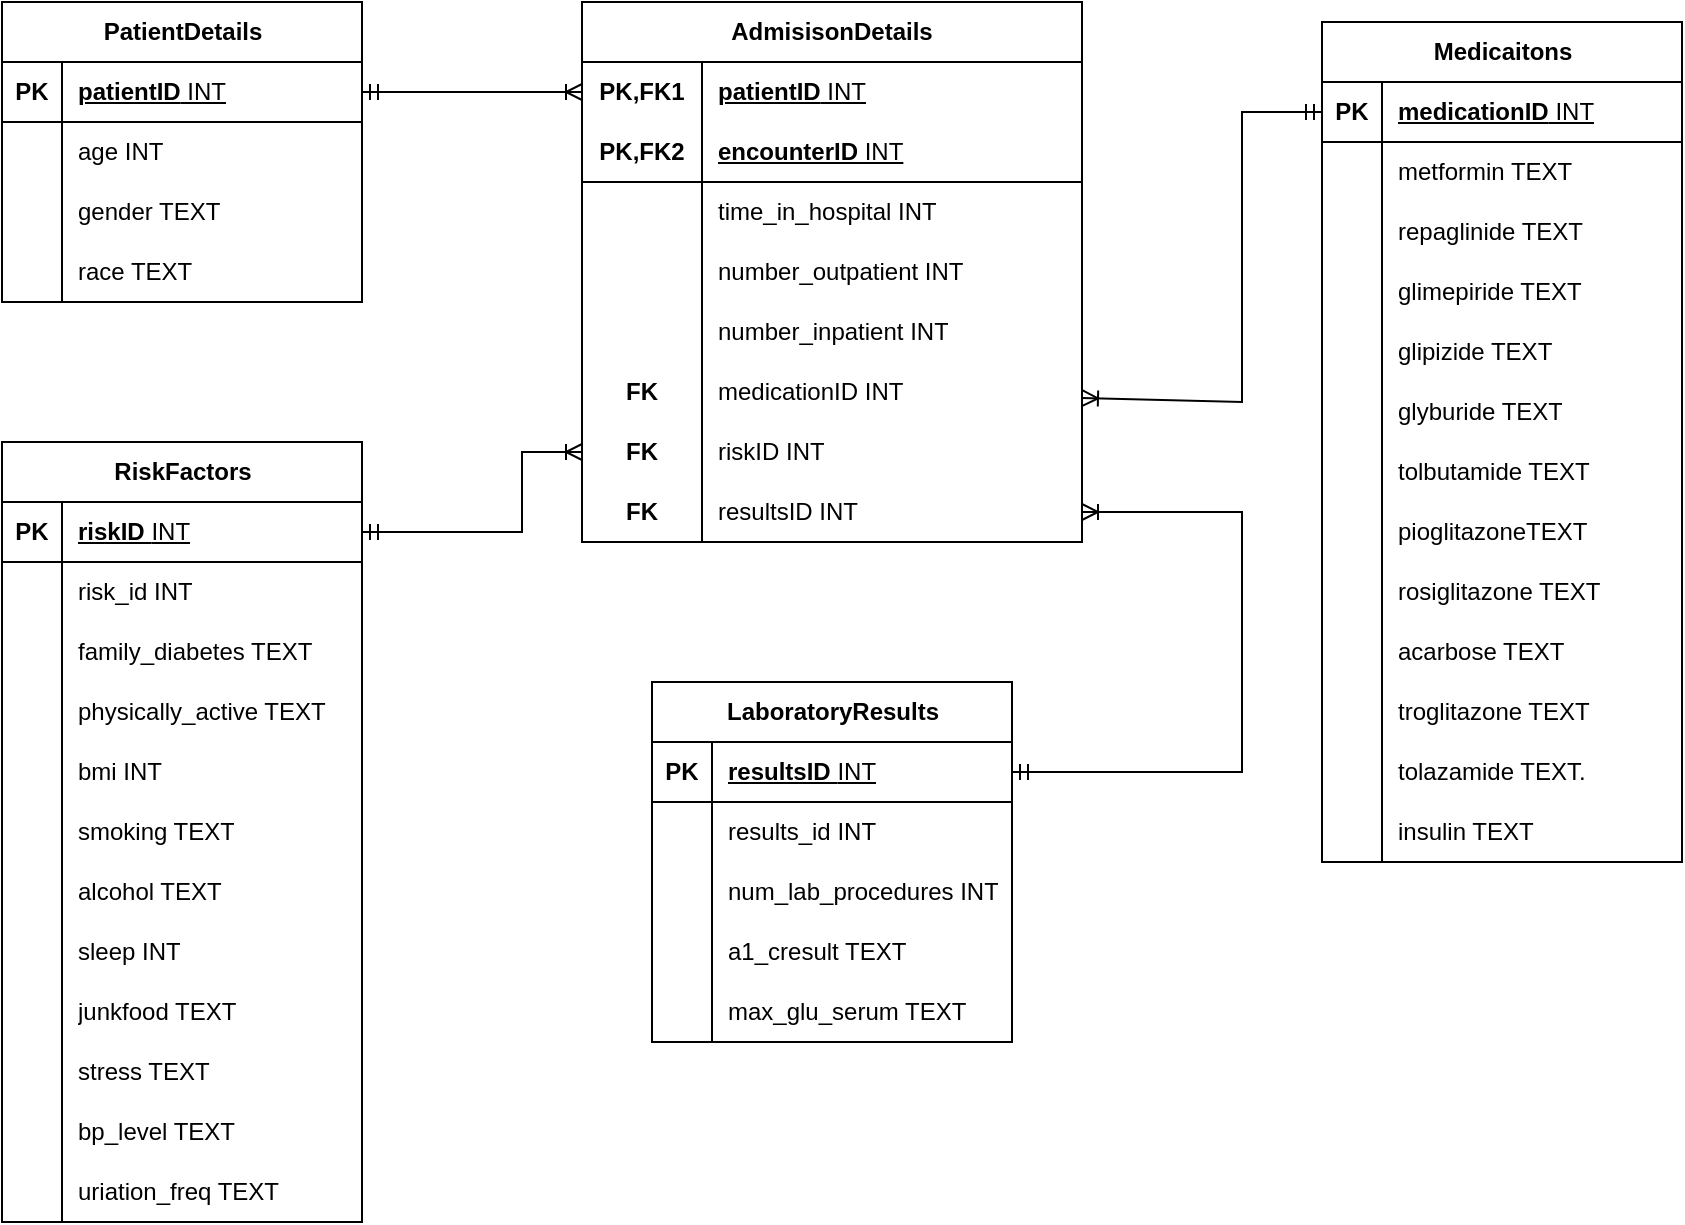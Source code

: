 <mxfile version="21.1.2" type="device">
  <diagram name="Page-0" id="Page-0">
    <mxGraphModel dx="984" dy="718" grid="1" gridSize="10" guides="1" tooltips="1" connect="1" arrows="1" fold="1" page="1" pageScale="1" pageWidth="1654" pageHeight="2336" math="0" shadow="0">
      <root>
        <mxCell id="0" />
        <mxCell id="1" parent="0" />
        <mxCell id="C_fZD9m8-AVh3nYiF5AD-80" value="" style="fontSize=12;html=1;endArrow=ERoneToMany;startArrow=ERmandOne;rounded=0;exitX=1;exitY=0.5;exitDx=0;exitDy=0;entryX=0;entryY=0.5;entryDx=0;entryDy=0;" parent="1" source="vVzaY7nnifuC2MUBXOiY-6" target="vVzaY7nnifuC2MUBXOiY-35" edge="1">
          <mxGeometry width="100" height="100" relative="1" as="geometry">
            <mxPoint x="200" y="195" as="sourcePoint" />
            <mxPoint x="280" y="85" as="targetPoint" />
          </mxGeometry>
        </mxCell>
        <mxCell id="vVzaY7nnifuC2MUBXOiY-2" value="" style="fontSize=12;html=1;endArrow=ERoneToMany;startArrow=ERmandOne;rounded=0;exitX=0;exitY=0.5;exitDx=0;exitDy=0;" edge="1" parent="1" source="vVzaY7nnifuC2MUBXOiY-73" target="vVzaY7nnifuC2MUBXOiY-53">
          <mxGeometry width="100" height="100" relative="1" as="geometry">
            <mxPoint x="690" y="85" as="sourcePoint" />
            <mxPoint x="670" y="235" as="targetPoint" />
            <Array as="points">
              <mxPoint x="640" y="95" />
              <mxPoint x="640" y="240" />
            </Array>
          </mxGeometry>
        </mxCell>
        <mxCell id="vVzaY7nnifuC2MUBXOiY-3" value="" style="fontSize=12;html=1;endArrow=ERoneToMany;startArrow=ERmandOne;rounded=0;exitX=1;exitY=0.5;exitDx=0;exitDy=0;entryX=0;entryY=0.5;entryDx=0;entryDy=0;" edge="1" parent="1" source="vVzaY7nnifuC2MUBXOiY-115" target="vVzaY7nnifuC2MUBXOiY-50">
          <mxGeometry width="100" height="100" relative="1" as="geometry">
            <mxPoint x="250" y="315" as="sourcePoint" />
            <mxPoint x="280" y="265" as="targetPoint" />
            <Array as="points">
              <mxPoint x="280" y="305" />
              <mxPoint x="280" y="265" />
            </Array>
          </mxGeometry>
        </mxCell>
        <mxCell id="vVzaY7nnifuC2MUBXOiY-4" value="" style="fontSize=12;html=1;endArrow=ERoneToMany;startArrow=ERmandOne;rounded=0;exitX=1;exitY=0.5;exitDx=0;exitDy=0;entryX=1;entryY=0.5;entryDx=0;entryDy=0;" edge="1" parent="1" source="vVzaY7nnifuC2MUBXOiY-152" target="vVzaY7nnifuC2MUBXOiY-47">
          <mxGeometry width="100" height="100" relative="1" as="geometry">
            <mxPoint x="555" y="445" as="sourcePoint" />
            <mxPoint x="670" y="295" as="targetPoint" />
            <Array as="points">
              <mxPoint x="640" y="425" />
              <mxPoint x="640" y="295" />
            </Array>
          </mxGeometry>
        </mxCell>
        <mxCell id="vVzaY7nnifuC2MUBXOiY-5" value="PatientDetails" style="shape=table;startSize=30;container=1;collapsible=1;childLayout=tableLayout;fixedRows=1;rowLines=0;fontStyle=1;align=center;resizeLast=1;html=1;" vertex="1" parent="1">
          <mxGeometry x="20" y="40" width="180" height="150" as="geometry" />
        </mxCell>
        <mxCell id="vVzaY7nnifuC2MUBXOiY-6" value="" style="shape=tableRow;horizontal=0;startSize=0;swimlaneHead=0;swimlaneBody=0;fillColor=none;collapsible=0;dropTarget=0;points=[[0,0.5],[1,0.5]];portConstraint=eastwest;top=0;left=0;right=0;bottom=1;" vertex="1" parent="vVzaY7nnifuC2MUBXOiY-5">
          <mxGeometry y="30" width="180" height="30" as="geometry" />
        </mxCell>
        <mxCell id="vVzaY7nnifuC2MUBXOiY-7" value="PK" style="shape=partialRectangle;connectable=0;fillColor=none;top=0;left=0;bottom=0;right=0;fontStyle=1;overflow=hidden;whiteSpace=wrap;html=1;" vertex="1" parent="vVzaY7nnifuC2MUBXOiY-6">
          <mxGeometry width="30" height="30" as="geometry">
            <mxRectangle width="30" height="30" as="alternateBounds" />
          </mxGeometry>
        </mxCell>
        <mxCell id="vVzaY7nnifuC2MUBXOiY-8" value="patientID&lt;span style=&quot;font-weight: normal;&quot;&gt; INT&lt;/span&gt;" style="shape=partialRectangle;connectable=0;fillColor=none;top=0;left=0;bottom=0;right=0;align=left;spacingLeft=6;fontStyle=5;overflow=hidden;whiteSpace=wrap;html=1;" vertex="1" parent="vVzaY7nnifuC2MUBXOiY-6">
          <mxGeometry x="30" width="150" height="30" as="geometry">
            <mxRectangle width="150" height="30" as="alternateBounds" />
          </mxGeometry>
        </mxCell>
        <mxCell id="vVzaY7nnifuC2MUBXOiY-9" value="" style="shape=tableRow;horizontal=0;startSize=0;swimlaneHead=0;swimlaneBody=0;fillColor=none;collapsible=0;dropTarget=0;points=[[0,0.5],[1,0.5]];portConstraint=eastwest;top=0;left=0;right=0;bottom=0;" vertex="1" parent="vVzaY7nnifuC2MUBXOiY-5">
          <mxGeometry y="60" width="180" height="30" as="geometry" />
        </mxCell>
        <mxCell id="vVzaY7nnifuC2MUBXOiY-10" value="" style="shape=partialRectangle;connectable=0;fillColor=none;top=0;left=0;bottom=0;right=0;editable=1;overflow=hidden;whiteSpace=wrap;html=1;" vertex="1" parent="vVzaY7nnifuC2MUBXOiY-9">
          <mxGeometry width="30" height="30" as="geometry">
            <mxRectangle width="30" height="30" as="alternateBounds" />
          </mxGeometry>
        </mxCell>
        <mxCell id="vVzaY7nnifuC2MUBXOiY-11" value="age INT" style="shape=partialRectangle;connectable=0;fillColor=none;top=0;left=0;bottom=0;right=0;align=left;spacingLeft=6;overflow=hidden;whiteSpace=wrap;html=1;" vertex="1" parent="vVzaY7nnifuC2MUBXOiY-9">
          <mxGeometry x="30" width="150" height="30" as="geometry">
            <mxRectangle width="150" height="30" as="alternateBounds" />
          </mxGeometry>
        </mxCell>
        <mxCell id="vVzaY7nnifuC2MUBXOiY-12" value="" style="shape=tableRow;horizontal=0;startSize=0;swimlaneHead=0;swimlaneBody=0;fillColor=none;collapsible=0;dropTarget=0;points=[[0,0.5],[1,0.5]];portConstraint=eastwest;top=0;left=0;right=0;bottom=0;" vertex="1" parent="vVzaY7nnifuC2MUBXOiY-5">
          <mxGeometry y="90" width="180" height="30" as="geometry" />
        </mxCell>
        <mxCell id="vVzaY7nnifuC2MUBXOiY-13" value="" style="shape=partialRectangle;connectable=0;fillColor=none;top=0;left=0;bottom=0;right=0;editable=1;overflow=hidden;whiteSpace=wrap;html=1;" vertex="1" parent="vVzaY7nnifuC2MUBXOiY-12">
          <mxGeometry width="30" height="30" as="geometry">
            <mxRectangle width="30" height="30" as="alternateBounds" />
          </mxGeometry>
        </mxCell>
        <mxCell id="vVzaY7nnifuC2MUBXOiY-14" value="gender TEXT" style="shape=partialRectangle;connectable=0;fillColor=none;top=0;left=0;bottom=0;right=0;align=left;spacingLeft=6;overflow=hidden;whiteSpace=wrap;html=1;" vertex="1" parent="vVzaY7nnifuC2MUBXOiY-12">
          <mxGeometry x="30" width="150" height="30" as="geometry">
            <mxRectangle width="150" height="30" as="alternateBounds" />
          </mxGeometry>
        </mxCell>
        <mxCell id="vVzaY7nnifuC2MUBXOiY-15" value="" style="shape=tableRow;horizontal=0;startSize=0;swimlaneHead=0;swimlaneBody=0;fillColor=none;collapsible=0;dropTarget=0;points=[[0,0.5],[1,0.5]];portConstraint=eastwest;top=0;left=0;right=0;bottom=0;" vertex="1" parent="vVzaY7nnifuC2MUBXOiY-5">
          <mxGeometry y="120" width="180" height="30" as="geometry" />
        </mxCell>
        <mxCell id="vVzaY7nnifuC2MUBXOiY-16" value="" style="shape=partialRectangle;connectable=0;fillColor=none;top=0;left=0;bottom=0;right=0;editable=1;overflow=hidden;whiteSpace=wrap;html=1;" vertex="1" parent="vVzaY7nnifuC2MUBXOiY-15">
          <mxGeometry width="30" height="30" as="geometry">
            <mxRectangle width="30" height="30" as="alternateBounds" />
          </mxGeometry>
        </mxCell>
        <mxCell id="vVzaY7nnifuC2MUBXOiY-17" value="race TEXT" style="shape=partialRectangle;connectable=0;fillColor=none;top=0;left=0;bottom=0;right=0;align=left;spacingLeft=6;overflow=hidden;whiteSpace=wrap;html=1;" vertex="1" parent="vVzaY7nnifuC2MUBXOiY-15">
          <mxGeometry x="30" width="150" height="30" as="geometry">
            <mxRectangle width="150" height="30" as="alternateBounds" />
          </mxGeometry>
        </mxCell>
        <mxCell id="vVzaY7nnifuC2MUBXOiY-34" value="AdmisisonDetails" style="shape=table;startSize=30;container=1;collapsible=1;childLayout=tableLayout;fixedRows=1;rowLines=0;fontStyle=1;align=center;resizeLast=1;html=1;whiteSpace=wrap;" vertex="1" parent="1">
          <mxGeometry x="310" y="40" width="250" height="270" as="geometry" />
        </mxCell>
        <mxCell id="vVzaY7nnifuC2MUBXOiY-35" value="" style="shape=tableRow;horizontal=0;startSize=0;swimlaneHead=0;swimlaneBody=0;fillColor=none;collapsible=0;dropTarget=0;points=[[0,0.5],[1,0.5]];portConstraint=eastwest;top=0;left=0;right=0;bottom=0;html=1;" vertex="1" parent="vVzaY7nnifuC2MUBXOiY-34">
          <mxGeometry y="30" width="250" height="30" as="geometry" />
        </mxCell>
        <mxCell id="vVzaY7nnifuC2MUBXOiY-36" value="PK,FK1" style="shape=partialRectangle;connectable=0;fillColor=none;top=0;left=0;bottom=0;right=0;fontStyle=1;overflow=hidden;html=1;whiteSpace=wrap;" vertex="1" parent="vVzaY7nnifuC2MUBXOiY-35">
          <mxGeometry width="60" height="30" as="geometry">
            <mxRectangle width="60" height="30" as="alternateBounds" />
          </mxGeometry>
        </mxCell>
        <mxCell id="vVzaY7nnifuC2MUBXOiY-37" value="patientID&lt;span style=&quot;font-weight: 400;&quot;&gt;&amp;nbsp;INT&lt;/span&gt;" style="shape=partialRectangle;connectable=0;fillColor=none;top=0;left=0;bottom=0;right=0;align=left;spacingLeft=6;fontStyle=5;overflow=hidden;html=1;whiteSpace=wrap;" vertex="1" parent="vVzaY7nnifuC2MUBXOiY-35">
          <mxGeometry x="60" width="190" height="30" as="geometry">
            <mxRectangle width="190" height="30" as="alternateBounds" />
          </mxGeometry>
        </mxCell>
        <mxCell id="vVzaY7nnifuC2MUBXOiY-38" value="" style="shape=tableRow;horizontal=0;startSize=0;swimlaneHead=0;swimlaneBody=0;fillColor=none;collapsible=0;dropTarget=0;points=[[0,0.5],[1,0.5]];portConstraint=eastwest;top=0;left=0;right=0;bottom=1;html=1;" vertex="1" parent="vVzaY7nnifuC2MUBXOiY-34">
          <mxGeometry y="60" width="250" height="30" as="geometry" />
        </mxCell>
        <mxCell id="vVzaY7nnifuC2MUBXOiY-39" value="PK,FK2" style="shape=partialRectangle;connectable=0;fillColor=none;top=0;left=0;bottom=0;right=0;fontStyle=1;overflow=hidden;html=1;whiteSpace=wrap;" vertex="1" parent="vVzaY7nnifuC2MUBXOiY-38">
          <mxGeometry width="60" height="30" as="geometry">
            <mxRectangle width="60" height="30" as="alternateBounds" />
          </mxGeometry>
        </mxCell>
        <mxCell id="vVzaY7nnifuC2MUBXOiY-40" value="encounterID&lt;span style=&quot;font-weight: normal;&quot;&gt; INT&lt;/span&gt;" style="shape=partialRectangle;connectable=0;fillColor=none;top=0;left=0;bottom=0;right=0;align=left;spacingLeft=6;fontStyle=5;overflow=hidden;html=1;whiteSpace=wrap;" vertex="1" parent="vVzaY7nnifuC2MUBXOiY-38">
          <mxGeometry x="60" width="190" height="30" as="geometry">
            <mxRectangle width="190" height="30" as="alternateBounds" />
          </mxGeometry>
        </mxCell>
        <mxCell id="vVzaY7nnifuC2MUBXOiY-41" value="" style="shape=tableRow;horizontal=0;startSize=0;swimlaneHead=0;swimlaneBody=0;fillColor=none;collapsible=0;dropTarget=0;points=[[0,0.5],[1,0.5]];portConstraint=eastwest;top=0;left=0;right=0;bottom=0;html=1;" vertex="1" parent="vVzaY7nnifuC2MUBXOiY-34">
          <mxGeometry y="90" width="250" height="30" as="geometry" />
        </mxCell>
        <mxCell id="vVzaY7nnifuC2MUBXOiY-42" value="" style="shape=partialRectangle;connectable=0;fillColor=none;top=0;left=0;bottom=0;right=0;editable=1;overflow=hidden;html=1;whiteSpace=wrap;" vertex="1" parent="vVzaY7nnifuC2MUBXOiY-41">
          <mxGeometry width="60" height="30" as="geometry">
            <mxRectangle width="60" height="30" as="alternateBounds" />
          </mxGeometry>
        </mxCell>
        <mxCell id="vVzaY7nnifuC2MUBXOiY-43" value="time_in_hospital INT" style="shape=partialRectangle;connectable=0;fillColor=none;top=0;left=0;bottom=0;right=0;align=left;spacingLeft=6;overflow=hidden;html=1;whiteSpace=wrap;" vertex="1" parent="vVzaY7nnifuC2MUBXOiY-41">
          <mxGeometry x="60" width="190" height="30" as="geometry">
            <mxRectangle width="190" height="30" as="alternateBounds" />
          </mxGeometry>
        </mxCell>
        <mxCell id="vVzaY7nnifuC2MUBXOiY-44" value="" style="shape=tableRow;horizontal=0;startSize=0;swimlaneHead=0;swimlaneBody=0;fillColor=none;collapsible=0;dropTarget=0;points=[[0,0.5],[1,0.5]];portConstraint=eastwest;top=0;left=0;right=0;bottom=0;html=1;" vertex="1" parent="vVzaY7nnifuC2MUBXOiY-34">
          <mxGeometry y="120" width="250" height="30" as="geometry" />
        </mxCell>
        <mxCell id="vVzaY7nnifuC2MUBXOiY-45" value="" style="shape=partialRectangle;connectable=0;fillColor=none;top=0;left=0;bottom=0;right=0;editable=1;overflow=hidden;html=1;whiteSpace=wrap;" vertex="1" parent="vVzaY7nnifuC2MUBXOiY-44">
          <mxGeometry width="60" height="30" as="geometry">
            <mxRectangle width="60" height="30" as="alternateBounds" />
          </mxGeometry>
        </mxCell>
        <mxCell id="vVzaY7nnifuC2MUBXOiY-46" value="number_outpatient INT" style="shape=partialRectangle;connectable=0;fillColor=none;top=0;left=0;bottom=0;right=0;align=left;spacingLeft=6;overflow=hidden;html=1;whiteSpace=wrap;" vertex="1" parent="vVzaY7nnifuC2MUBXOiY-44">
          <mxGeometry x="60" width="190" height="30" as="geometry">
            <mxRectangle width="190" height="30" as="alternateBounds" />
          </mxGeometry>
        </mxCell>
        <mxCell id="vVzaY7nnifuC2MUBXOiY-56" style="shape=tableRow;horizontal=0;startSize=0;swimlaneHead=0;swimlaneBody=0;fillColor=none;collapsible=0;dropTarget=0;points=[[0,0.5],[1,0.5]];portConstraint=eastwest;top=0;left=0;right=0;bottom=0;html=1;" vertex="1" parent="vVzaY7nnifuC2MUBXOiY-34">
          <mxGeometry y="150" width="250" height="30" as="geometry" />
        </mxCell>
        <mxCell id="vVzaY7nnifuC2MUBXOiY-57" style="shape=partialRectangle;connectable=0;fillColor=none;top=0;left=0;bottom=0;right=0;editable=1;overflow=hidden;html=1;whiteSpace=wrap;" vertex="1" parent="vVzaY7nnifuC2MUBXOiY-56">
          <mxGeometry width="60" height="30" as="geometry">
            <mxRectangle width="60" height="30" as="alternateBounds" />
          </mxGeometry>
        </mxCell>
        <mxCell id="vVzaY7nnifuC2MUBXOiY-58" value="number_inpatient INT" style="shape=partialRectangle;connectable=0;fillColor=none;top=0;left=0;bottom=0;right=0;align=left;spacingLeft=6;overflow=hidden;html=1;whiteSpace=wrap;" vertex="1" parent="vVzaY7nnifuC2MUBXOiY-56">
          <mxGeometry x="60" width="190" height="30" as="geometry">
            <mxRectangle width="190" height="30" as="alternateBounds" />
          </mxGeometry>
        </mxCell>
        <mxCell id="vVzaY7nnifuC2MUBXOiY-53" style="shape=tableRow;horizontal=0;startSize=0;swimlaneHead=0;swimlaneBody=0;fillColor=none;collapsible=0;dropTarget=0;points=[[0,0.5],[1,0.5]];portConstraint=eastwest;top=0;left=0;right=0;bottom=0;html=1;" vertex="1" parent="vVzaY7nnifuC2MUBXOiY-34">
          <mxGeometry y="180" width="250" height="30" as="geometry" />
        </mxCell>
        <mxCell id="vVzaY7nnifuC2MUBXOiY-54" value="&lt;b&gt;FK&lt;/b&gt;" style="shape=partialRectangle;connectable=0;fillColor=none;top=0;left=0;bottom=0;right=0;editable=1;overflow=hidden;html=1;whiteSpace=wrap;" vertex="1" parent="vVzaY7nnifuC2MUBXOiY-53">
          <mxGeometry width="60" height="30" as="geometry">
            <mxRectangle width="60" height="30" as="alternateBounds" />
          </mxGeometry>
        </mxCell>
        <mxCell id="vVzaY7nnifuC2MUBXOiY-55" value="medicationID INT" style="shape=partialRectangle;connectable=0;fillColor=none;top=0;left=0;bottom=0;right=0;align=left;spacingLeft=6;overflow=hidden;html=1;whiteSpace=wrap;" vertex="1" parent="vVzaY7nnifuC2MUBXOiY-53">
          <mxGeometry x="60" width="190" height="30" as="geometry">
            <mxRectangle width="190" height="30" as="alternateBounds" />
          </mxGeometry>
        </mxCell>
        <mxCell id="vVzaY7nnifuC2MUBXOiY-50" style="shape=tableRow;horizontal=0;startSize=0;swimlaneHead=0;swimlaneBody=0;fillColor=none;collapsible=0;dropTarget=0;points=[[0,0.5],[1,0.5]];portConstraint=eastwest;top=0;left=0;right=0;bottom=0;html=1;" vertex="1" parent="vVzaY7nnifuC2MUBXOiY-34">
          <mxGeometry y="210" width="250" height="30" as="geometry" />
        </mxCell>
        <mxCell id="vVzaY7nnifuC2MUBXOiY-51" value="&lt;b&gt;FK&lt;/b&gt;" style="shape=partialRectangle;connectable=0;fillColor=none;top=0;left=0;bottom=0;right=0;editable=1;overflow=hidden;html=1;whiteSpace=wrap;" vertex="1" parent="vVzaY7nnifuC2MUBXOiY-50">
          <mxGeometry width="60" height="30" as="geometry">
            <mxRectangle width="60" height="30" as="alternateBounds" />
          </mxGeometry>
        </mxCell>
        <mxCell id="vVzaY7nnifuC2MUBXOiY-52" value="riskID INT" style="shape=partialRectangle;connectable=0;fillColor=none;top=0;left=0;bottom=0;right=0;align=left;spacingLeft=6;overflow=hidden;html=1;whiteSpace=wrap;" vertex="1" parent="vVzaY7nnifuC2MUBXOiY-50">
          <mxGeometry x="60" width="190" height="30" as="geometry">
            <mxRectangle width="190" height="30" as="alternateBounds" />
          </mxGeometry>
        </mxCell>
        <mxCell id="vVzaY7nnifuC2MUBXOiY-47" style="shape=tableRow;horizontal=0;startSize=0;swimlaneHead=0;swimlaneBody=0;fillColor=none;collapsible=0;dropTarget=0;points=[[0,0.5],[1,0.5]];portConstraint=eastwest;top=0;left=0;right=0;bottom=0;html=1;" vertex="1" parent="vVzaY7nnifuC2MUBXOiY-34">
          <mxGeometry y="240" width="250" height="30" as="geometry" />
        </mxCell>
        <mxCell id="vVzaY7nnifuC2MUBXOiY-48" value="&lt;b&gt;FK&lt;/b&gt;" style="shape=partialRectangle;connectable=0;fillColor=none;top=0;left=0;bottom=0;right=0;editable=1;overflow=hidden;html=1;whiteSpace=wrap;" vertex="1" parent="vVzaY7nnifuC2MUBXOiY-47">
          <mxGeometry width="60" height="30" as="geometry">
            <mxRectangle width="60" height="30" as="alternateBounds" />
          </mxGeometry>
        </mxCell>
        <mxCell id="vVzaY7nnifuC2MUBXOiY-49" value="resultsID INT" style="shape=partialRectangle;connectable=0;fillColor=none;top=0;left=0;bottom=0;right=0;align=left;spacingLeft=6;overflow=hidden;html=1;whiteSpace=wrap;" vertex="1" parent="vVzaY7nnifuC2MUBXOiY-47">
          <mxGeometry x="60" width="190" height="30" as="geometry">
            <mxRectangle width="190" height="30" as="alternateBounds" />
          </mxGeometry>
        </mxCell>
        <mxCell id="vVzaY7nnifuC2MUBXOiY-72" value="Medicaitons" style="shape=table;startSize=30;container=1;collapsible=1;childLayout=tableLayout;fixedRows=1;rowLines=0;fontStyle=1;align=center;resizeLast=1;html=1;" vertex="1" parent="1">
          <mxGeometry x="680" y="50" width="180" height="420" as="geometry" />
        </mxCell>
        <mxCell id="vVzaY7nnifuC2MUBXOiY-73" value="" style="shape=tableRow;horizontal=0;startSize=0;swimlaneHead=0;swimlaneBody=0;fillColor=none;collapsible=0;dropTarget=0;points=[[0,0.5],[1,0.5]];portConstraint=eastwest;top=0;left=0;right=0;bottom=1;" vertex="1" parent="vVzaY7nnifuC2MUBXOiY-72">
          <mxGeometry y="30" width="180" height="30" as="geometry" />
        </mxCell>
        <mxCell id="vVzaY7nnifuC2MUBXOiY-74" value="PK" style="shape=partialRectangle;connectable=0;fillColor=none;top=0;left=0;bottom=0;right=0;fontStyle=1;overflow=hidden;whiteSpace=wrap;html=1;" vertex="1" parent="vVzaY7nnifuC2MUBXOiY-73">
          <mxGeometry width="30" height="30" as="geometry">
            <mxRectangle width="30" height="30" as="alternateBounds" />
          </mxGeometry>
        </mxCell>
        <mxCell id="vVzaY7nnifuC2MUBXOiY-75" value="medicationID&lt;span style=&quot;font-weight: normal;&quot;&gt; INT&lt;/span&gt;" style="shape=partialRectangle;connectable=0;fillColor=none;top=0;left=0;bottom=0;right=0;align=left;spacingLeft=6;fontStyle=5;overflow=hidden;whiteSpace=wrap;html=1;" vertex="1" parent="vVzaY7nnifuC2MUBXOiY-73">
          <mxGeometry x="30" width="150" height="30" as="geometry">
            <mxRectangle width="150" height="30" as="alternateBounds" />
          </mxGeometry>
        </mxCell>
        <mxCell id="vVzaY7nnifuC2MUBXOiY-76" value="" style="shape=tableRow;horizontal=0;startSize=0;swimlaneHead=0;swimlaneBody=0;fillColor=none;collapsible=0;dropTarget=0;points=[[0,0.5],[1,0.5]];portConstraint=eastwest;top=0;left=0;right=0;bottom=0;" vertex="1" parent="vVzaY7nnifuC2MUBXOiY-72">
          <mxGeometry y="60" width="180" height="30" as="geometry" />
        </mxCell>
        <mxCell id="vVzaY7nnifuC2MUBXOiY-77" value="" style="shape=partialRectangle;connectable=0;fillColor=none;top=0;left=0;bottom=0;right=0;editable=1;overflow=hidden;whiteSpace=wrap;html=1;" vertex="1" parent="vVzaY7nnifuC2MUBXOiY-76">
          <mxGeometry width="30" height="30" as="geometry">
            <mxRectangle width="30" height="30" as="alternateBounds" />
          </mxGeometry>
        </mxCell>
        <mxCell id="vVzaY7nnifuC2MUBXOiY-78" value="metformin TEXT" style="shape=partialRectangle;connectable=0;fillColor=none;top=0;left=0;bottom=0;right=0;align=left;spacingLeft=6;overflow=hidden;whiteSpace=wrap;html=1;" vertex="1" parent="vVzaY7nnifuC2MUBXOiY-76">
          <mxGeometry x="30" width="150" height="30" as="geometry">
            <mxRectangle width="150" height="30" as="alternateBounds" />
          </mxGeometry>
        </mxCell>
        <mxCell id="vVzaY7nnifuC2MUBXOiY-79" value="" style="shape=tableRow;horizontal=0;startSize=0;swimlaneHead=0;swimlaneBody=0;fillColor=none;collapsible=0;dropTarget=0;points=[[0,0.5],[1,0.5]];portConstraint=eastwest;top=0;left=0;right=0;bottom=0;" vertex="1" parent="vVzaY7nnifuC2MUBXOiY-72">
          <mxGeometry y="90" width="180" height="30" as="geometry" />
        </mxCell>
        <mxCell id="vVzaY7nnifuC2MUBXOiY-80" value="" style="shape=partialRectangle;connectable=0;fillColor=none;top=0;left=0;bottom=0;right=0;editable=1;overflow=hidden;whiteSpace=wrap;html=1;" vertex="1" parent="vVzaY7nnifuC2MUBXOiY-79">
          <mxGeometry width="30" height="30" as="geometry">
            <mxRectangle width="30" height="30" as="alternateBounds" />
          </mxGeometry>
        </mxCell>
        <mxCell id="vVzaY7nnifuC2MUBXOiY-81" value="repaglinide TEXT" style="shape=partialRectangle;connectable=0;fillColor=none;top=0;left=0;bottom=0;right=0;align=left;spacingLeft=6;overflow=hidden;whiteSpace=wrap;html=1;" vertex="1" parent="vVzaY7nnifuC2MUBXOiY-79">
          <mxGeometry x="30" width="150" height="30" as="geometry">
            <mxRectangle width="150" height="30" as="alternateBounds" />
          </mxGeometry>
        </mxCell>
        <mxCell id="vVzaY7nnifuC2MUBXOiY-82" value="" style="shape=tableRow;horizontal=0;startSize=0;swimlaneHead=0;swimlaneBody=0;fillColor=none;collapsible=0;dropTarget=0;points=[[0,0.5],[1,0.5]];portConstraint=eastwest;top=0;left=0;right=0;bottom=0;" vertex="1" parent="vVzaY7nnifuC2MUBXOiY-72">
          <mxGeometry y="120" width="180" height="30" as="geometry" />
        </mxCell>
        <mxCell id="vVzaY7nnifuC2MUBXOiY-83" value="" style="shape=partialRectangle;connectable=0;fillColor=none;top=0;left=0;bottom=0;right=0;editable=1;overflow=hidden;whiteSpace=wrap;html=1;" vertex="1" parent="vVzaY7nnifuC2MUBXOiY-82">
          <mxGeometry width="30" height="30" as="geometry">
            <mxRectangle width="30" height="30" as="alternateBounds" />
          </mxGeometry>
        </mxCell>
        <mxCell id="vVzaY7nnifuC2MUBXOiY-84" value="glimepiride TEXT" style="shape=partialRectangle;connectable=0;fillColor=none;top=0;left=0;bottom=0;right=0;align=left;spacingLeft=6;overflow=hidden;whiteSpace=wrap;html=1;" vertex="1" parent="vVzaY7nnifuC2MUBXOiY-82">
          <mxGeometry x="30" width="150" height="30" as="geometry">
            <mxRectangle width="150" height="30" as="alternateBounds" />
          </mxGeometry>
        </mxCell>
        <mxCell id="vVzaY7nnifuC2MUBXOiY-87" style="shape=tableRow;horizontal=0;startSize=0;swimlaneHead=0;swimlaneBody=0;fillColor=none;collapsible=0;dropTarget=0;points=[[0,0.5],[1,0.5]];portConstraint=eastwest;top=0;left=0;right=0;bottom=0;" vertex="1" parent="vVzaY7nnifuC2MUBXOiY-72">
          <mxGeometry y="150" width="180" height="30" as="geometry" />
        </mxCell>
        <mxCell id="vVzaY7nnifuC2MUBXOiY-88" style="shape=partialRectangle;connectable=0;fillColor=none;top=0;left=0;bottom=0;right=0;editable=1;overflow=hidden;whiteSpace=wrap;html=1;" vertex="1" parent="vVzaY7nnifuC2MUBXOiY-87">
          <mxGeometry width="30" height="30" as="geometry">
            <mxRectangle width="30" height="30" as="alternateBounds" />
          </mxGeometry>
        </mxCell>
        <mxCell id="vVzaY7nnifuC2MUBXOiY-89" value="glipizide TEXT" style="shape=partialRectangle;connectable=0;fillColor=none;top=0;left=0;bottom=0;right=0;align=left;spacingLeft=6;overflow=hidden;whiteSpace=wrap;html=1;" vertex="1" parent="vVzaY7nnifuC2MUBXOiY-87">
          <mxGeometry x="30" width="150" height="30" as="geometry">
            <mxRectangle width="150" height="30" as="alternateBounds" />
          </mxGeometry>
        </mxCell>
        <mxCell id="vVzaY7nnifuC2MUBXOiY-90" style="shape=tableRow;horizontal=0;startSize=0;swimlaneHead=0;swimlaneBody=0;fillColor=none;collapsible=0;dropTarget=0;points=[[0,0.5],[1,0.5]];portConstraint=eastwest;top=0;left=0;right=0;bottom=0;" vertex="1" parent="vVzaY7nnifuC2MUBXOiY-72">
          <mxGeometry y="180" width="180" height="30" as="geometry" />
        </mxCell>
        <mxCell id="vVzaY7nnifuC2MUBXOiY-91" style="shape=partialRectangle;connectable=0;fillColor=none;top=0;left=0;bottom=0;right=0;editable=1;overflow=hidden;whiteSpace=wrap;html=1;" vertex="1" parent="vVzaY7nnifuC2MUBXOiY-90">
          <mxGeometry width="30" height="30" as="geometry">
            <mxRectangle width="30" height="30" as="alternateBounds" />
          </mxGeometry>
        </mxCell>
        <mxCell id="vVzaY7nnifuC2MUBXOiY-92" value="glyburide TEXT" style="shape=partialRectangle;connectable=0;fillColor=none;top=0;left=0;bottom=0;right=0;align=left;spacingLeft=6;overflow=hidden;whiteSpace=wrap;html=1;" vertex="1" parent="vVzaY7nnifuC2MUBXOiY-90">
          <mxGeometry x="30" width="150" height="30" as="geometry">
            <mxRectangle width="150" height="30" as="alternateBounds" />
          </mxGeometry>
        </mxCell>
        <mxCell id="vVzaY7nnifuC2MUBXOiY-93" style="shape=tableRow;horizontal=0;startSize=0;swimlaneHead=0;swimlaneBody=0;fillColor=none;collapsible=0;dropTarget=0;points=[[0,0.5],[1,0.5]];portConstraint=eastwest;top=0;left=0;right=0;bottom=0;" vertex="1" parent="vVzaY7nnifuC2MUBXOiY-72">
          <mxGeometry y="210" width="180" height="30" as="geometry" />
        </mxCell>
        <mxCell id="vVzaY7nnifuC2MUBXOiY-94" style="shape=partialRectangle;connectable=0;fillColor=none;top=0;left=0;bottom=0;right=0;editable=1;overflow=hidden;whiteSpace=wrap;html=1;" vertex="1" parent="vVzaY7nnifuC2MUBXOiY-93">
          <mxGeometry width="30" height="30" as="geometry">
            <mxRectangle width="30" height="30" as="alternateBounds" />
          </mxGeometry>
        </mxCell>
        <mxCell id="vVzaY7nnifuC2MUBXOiY-95" value="tolbutamide TEXT&amp;nbsp;" style="shape=partialRectangle;connectable=0;fillColor=none;top=0;left=0;bottom=0;right=0;align=left;spacingLeft=6;overflow=hidden;whiteSpace=wrap;html=1;" vertex="1" parent="vVzaY7nnifuC2MUBXOiY-93">
          <mxGeometry x="30" width="150" height="30" as="geometry">
            <mxRectangle width="150" height="30" as="alternateBounds" />
          </mxGeometry>
        </mxCell>
        <mxCell id="vVzaY7nnifuC2MUBXOiY-96" style="shape=tableRow;horizontal=0;startSize=0;swimlaneHead=0;swimlaneBody=0;fillColor=none;collapsible=0;dropTarget=0;points=[[0,0.5],[1,0.5]];portConstraint=eastwest;top=0;left=0;right=0;bottom=0;" vertex="1" parent="vVzaY7nnifuC2MUBXOiY-72">
          <mxGeometry y="240" width="180" height="30" as="geometry" />
        </mxCell>
        <mxCell id="vVzaY7nnifuC2MUBXOiY-97" style="shape=partialRectangle;connectable=0;fillColor=none;top=0;left=0;bottom=0;right=0;editable=1;overflow=hidden;whiteSpace=wrap;html=1;" vertex="1" parent="vVzaY7nnifuC2MUBXOiY-96">
          <mxGeometry width="30" height="30" as="geometry">
            <mxRectangle width="30" height="30" as="alternateBounds" />
          </mxGeometry>
        </mxCell>
        <mxCell id="vVzaY7nnifuC2MUBXOiY-98" value="pioglitazoneTEXT" style="shape=partialRectangle;connectable=0;fillColor=none;top=0;left=0;bottom=0;right=0;align=left;spacingLeft=6;overflow=hidden;whiteSpace=wrap;html=1;" vertex="1" parent="vVzaY7nnifuC2MUBXOiY-96">
          <mxGeometry x="30" width="150" height="30" as="geometry">
            <mxRectangle width="150" height="30" as="alternateBounds" />
          </mxGeometry>
        </mxCell>
        <mxCell id="vVzaY7nnifuC2MUBXOiY-99" style="shape=tableRow;horizontal=0;startSize=0;swimlaneHead=0;swimlaneBody=0;fillColor=none;collapsible=0;dropTarget=0;points=[[0,0.5],[1,0.5]];portConstraint=eastwest;top=0;left=0;right=0;bottom=0;" vertex="1" parent="vVzaY7nnifuC2MUBXOiY-72">
          <mxGeometry y="270" width="180" height="30" as="geometry" />
        </mxCell>
        <mxCell id="vVzaY7nnifuC2MUBXOiY-100" style="shape=partialRectangle;connectable=0;fillColor=none;top=0;left=0;bottom=0;right=0;editable=1;overflow=hidden;whiteSpace=wrap;html=1;" vertex="1" parent="vVzaY7nnifuC2MUBXOiY-99">
          <mxGeometry width="30" height="30" as="geometry">
            <mxRectangle width="30" height="30" as="alternateBounds" />
          </mxGeometry>
        </mxCell>
        <mxCell id="vVzaY7nnifuC2MUBXOiY-101" value="rosiglitazone TEXT" style="shape=partialRectangle;connectable=0;fillColor=none;top=0;left=0;bottom=0;right=0;align=left;spacingLeft=6;overflow=hidden;whiteSpace=wrap;html=1;" vertex="1" parent="vVzaY7nnifuC2MUBXOiY-99">
          <mxGeometry x="30" width="150" height="30" as="geometry">
            <mxRectangle width="150" height="30" as="alternateBounds" />
          </mxGeometry>
        </mxCell>
        <mxCell id="vVzaY7nnifuC2MUBXOiY-102" style="shape=tableRow;horizontal=0;startSize=0;swimlaneHead=0;swimlaneBody=0;fillColor=none;collapsible=0;dropTarget=0;points=[[0,0.5],[1,0.5]];portConstraint=eastwest;top=0;left=0;right=0;bottom=0;" vertex="1" parent="vVzaY7nnifuC2MUBXOiY-72">
          <mxGeometry y="300" width="180" height="30" as="geometry" />
        </mxCell>
        <mxCell id="vVzaY7nnifuC2MUBXOiY-103" style="shape=partialRectangle;connectable=0;fillColor=none;top=0;left=0;bottom=0;right=0;editable=1;overflow=hidden;whiteSpace=wrap;html=1;" vertex="1" parent="vVzaY7nnifuC2MUBXOiY-102">
          <mxGeometry width="30" height="30" as="geometry">
            <mxRectangle width="30" height="30" as="alternateBounds" />
          </mxGeometry>
        </mxCell>
        <mxCell id="vVzaY7nnifuC2MUBXOiY-104" value="acarbose TEXT" style="shape=partialRectangle;connectable=0;fillColor=none;top=0;left=0;bottom=0;right=0;align=left;spacingLeft=6;overflow=hidden;whiteSpace=wrap;html=1;" vertex="1" parent="vVzaY7nnifuC2MUBXOiY-102">
          <mxGeometry x="30" width="150" height="30" as="geometry">
            <mxRectangle width="150" height="30" as="alternateBounds" />
          </mxGeometry>
        </mxCell>
        <mxCell id="vVzaY7nnifuC2MUBXOiY-105" style="shape=tableRow;horizontal=0;startSize=0;swimlaneHead=0;swimlaneBody=0;fillColor=none;collapsible=0;dropTarget=0;points=[[0,0.5],[1,0.5]];portConstraint=eastwest;top=0;left=0;right=0;bottom=0;" vertex="1" parent="vVzaY7nnifuC2MUBXOiY-72">
          <mxGeometry y="330" width="180" height="30" as="geometry" />
        </mxCell>
        <mxCell id="vVzaY7nnifuC2MUBXOiY-106" style="shape=partialRectangle;connectable=0;fillColor=none;top=0;left=0;bottom=0;right=0;editable=1;overflow=hidden;whiteSpace=wrap;html=1;" vertex="1" parent="vVzaY7nnifuC2MUBXOiY-105">
          <mxGeometry width="30" height="30" as="geometry">
            <mxRectangle width="30" height="30" as="alternateBounds" />
          </mxGeometry>
        </mxCell>
        <mxCell id="vVzaY7nnifuC2MUBXOiY-107" value="troglitazone TEXT" style="shape=partialRectangle;connectable=0;fillColor=none;top=0;left=0;bottom=0;right=0;align=left;spacingLeft=6;overflow=hidden;whiteSpace=wrap;html=1;" vertex="1" parent="vVzaY7nnifuC2MUBXOiY-105">
          <mxGeometry x="30" width="150" height="30" as="geometry">
            <mxRectangle width="150" height="30" as="alternateBounds" />
          </mxGeometry>
        </mxCell>
        <mxCell id="vVzaY7nnifuC2MUBXOiY-108" style="shape=tableRow;horizontal=0;startSize=0;swimlaneHead=0;swimlaneBody=0;fillColor=none;collapsible=0;dropTarget=0;points=[[0,0.5],[1,0.5]];portConstraint=eastwest;top=0;left=0;right=0;bottom=0;" vertex="1" parent="vVzaY7nnifuC2MUBXOiY-72">
          <mxGeometry y="360" width="180" height="30" as="geometry" />
        </mxCell>
        <mxCell id="vVzaY7nnifuC2MUBXOiY-109" style="shape=partialRectangle;connectable=0;fillColor=none;top=0;left=0;bottom=0;right=0;editable=1;overflow=hidden;whiteSpace=wrap;html=1;" vertex="1" parent="vVzaY7nnifuC2MUBXOiY-108">
          <mxGeometry width="30" height="30" as="geometry">
            <mxRectangle width="30" height="30" as="alternateBounds" />
          </mxGeometry>
        </mxCell>
        <mxCell id="vVzaY7nnifuC2MUBXOiY-110" value="tolazamide TEXT." style="shape=partialRectangle;connectable=0;fillColor=none;top=0;left=0;bottom=0;right=0;align=left;spacingLeft=6;overflow=hidden;whiteSpace=wrap;html=1;" vertex="1" parent="vVzaY7nnifuC2MUBXOiY-108">
          <mxGeometry x="30" width="150" height="30" as="geometry">
            <mxRectangle width="150" height="30" as="alternateBounds" />
          </mxGeometry>
        </mxCell>
        <mxCell id="vVzaY7nnifuC2MUBXOiY-111" style="shape=tableRow;horizontal=0;startSize=0;swimlaneHead=0;swimlaneBody=0;fillColor=none;collapsible=0;dropTarget=0;points=[[0,0.5],[1,0.5]];portConstraint=eastwest;top=0;left=0;right=0;bottom=0;" vertex="1" parent="vVzaY7nnifuC2MUBXOiY-72">
          <mxGeometry y="390" width="180" height="30" as="geometry" />
        </mxCell>
        <mxCell id="vVzaY7nnifuC2MUBXOiY-112" style="shape=partialRectangle;connectable=0;fillColor=none;top=0;left=0;bottom=0;right=0;editable=1;overflow=hidden;whiteSpace=wrap;html=1;" vertex="1" parent="vVzaY7nnifuC2MUBXOiY-111">
          <mxGeometry width="30" height="30" as="geometry">
            <mxRectangle width="30" height="30" as="alternateBounds" />
          </mxGeometry>
        </mxCell>
        <mxCell id="vVzaY7nnifuC2MUBXOiY-113" value="insulin TEXT" style="shape=partialRectangle;connectable=0;fillColor=none;top=0;left=0;bottom=0;right=0;align=left;spacingLeft=6;overflow=hidden;whiteSpace=wrap;html=1;" vertex="1" parent="vVzaY7nnifuC2MUBXOiY-111">
          <mxGeometry x="30" width="150" height="30" as="geometry">
            <mxRectangle width="150" height="30" as="alternateBounds" />
          </mxGeometry>
        </mxCell>
        <mxCell id="vVzaY7nnifuC2MUBXOiY-114" value="RiskFactors" style="shape=table;startSize=30;container=1;collapsible=1;childLayout=tableLayout;fixedRows=1;rowLines=0;fontStyle=1;align=center;resizeLast=1;html=1;" vertex="1" parent="1">
          <mxGeometry x="20" y="260" width="180" height="390" as="geometry" />
        </mxCell>
        <mxCell id="vVzaY7nnifuC2MUBXOiY-115" value="" style="shape=tableRow;horizontal=0;startSize=0;swimlaneHead=0;swimlaneBody=0;fillColor=none;collapsible=0;dropTarget=0;points=[[0,0.5],[1,0.5]];portConstraint=eastwest;top=0;left=0;right=0;bottom=1;" vertex="1" parent="vVzaY7nnifuC2MUBXOiY-114">
          <mxGeometry y="30" width="180" height="30" as="geometry" />
        </mxCell>
        <mxCell id="vVzaY7nnifuC2MUBXOiY-116" value="PK" style="shape=partialRectangle;connectable=0;fillColor=none;top=0;left=0;bottom=0;right=0;fontStyle=1;overflow=hidden;whiteSpace=wrap;html=1;" vertex="1" parent="vVzaY7nnifuC2MUBXOiY-115">
          <mxGeometry width="30" height="30" as="geometry">
            <mxRectangle width="30" height="30" as="alternateBounds" />
          </mxGeometry>
        </mxCell>
        <mxCell id="vVzaY7nnifuC2MUBXOiY-117" value="riskID &lt;span style=&quot;font-weight: normal;&quot;&gt;INT&lt;/span&gt;" style="shape=partialRectangle;connectable=0;fillColor=none;top=0;left=0;bottom=0;right=0;align=left;spacingLeft=6;fontStyle=5;overflow=hidden;whiteSpace=wrap;html=1;" vertex="1" parent="vVzaY7nnifuC2MUBXOiY-115">
          <mxGeometry x="30" width="150" height="30" as="geometry">
            <mxRectangle width="150" height="30" as="alternateBounds" />
          </mxGeometry>
        </mxCell>
        <mxCell id="vVzaY7nnifuC2MUBXOiY-118" value="" style="shape=tableRow;horizontal=0;startSize=0;swimlaneHead=0;swimlaneBody=0;fillColor=none;collapsible=0;dropTarget=0;points=[[0,0.5],[1,0.5]];portConstraint=eastwest;top=0;left=0;right=0;bottom=0;" vertex="1" parent="vVzaY7nnifuC2MUBXOiY-114">
          <mxGeometry y="60" width="180" height="30" as="geometry" />
        </mxCell>
        <mxCell id="vVzaY7nnifuC2MUBXOiY-119" value="" style="shape=partialRectangle;connectable=0;fillColor=none;top=0;left=0;bottom=0;right=0;editable=1;overflow=hidden;whiteSpace=wrap;html=1;" vertex="1" parent="vVzaY7nnifuC2MUBXOiY-118">
          <mxGeometry width="30" height="30" as="geometry">
            <mxRectangle width="30" height="30" as="alternateBounds" />
          </mxGeometry>
        </mxCell>
        <mxCell id="vVzaY7nnifuC2MUBXOiY-120" value="risk_id INT" style="shape=partialRectangle;connectable=0;fillColor=none;top=0;left=0;bottom=0;right=0;align=left;spacingLeft=6;overflow=hidden;whiteSpace=wrap;html=1;" vertex="1" parent="vVzaY7nnifuC2MUBXOiY-118">
          <mxGeometry x="30" width="150" height="30" as="geometry">
            <mxRectangle width="150" height="30" as="alternateBounds" />
          </mxGeometry>
        </mxCell>
        <mxCell id="vVzaY7nnifuC2MUBXOiY-121" value="" style="shape=tableRow;horizontal=0;startSize=0;swimlaneHead=0;swimlaneBody=0;fillColor=none;collapsible=0;dropTarget=0;points=[[0,0.5],[1,0.5]];portConstraint=eastwest;top=0;left=0;right=0;bottom=0;" vertex="1" parent="vVzaY7nnifuC2MUBXOiY-114">
          <mxGeometry y="90" width="180" height="30" as="geometry" />
        </mxCell>
        <mxCell id="vVzaY7nnifuC2MUBXOiY-122" value="" style="shape=partialRectangle;connectable=0;fillColor=none;top=0;left=0;bottom=0;right=0;editable=1;overflow=hidden;whiteSpace=wrap;html=1;" vertex="1" parent="vVzaY7nnifuC2MUBXOiY-121">
          <mxGeometry width="30" height="30" as="geometry">
            <mxRectangle width="30" height="30" as="alternateBounds" />
          </mxGeometry>
        </mxCell>
        <mxCell id="vVzaY7nnifuC2MUBXOiY-123" value="family_diabetes TEXT" style="shape=partialRectangle;connectable=0;fillColor=none;top=0;left=0;bottom=0;right=0;align=left;spacingLeft=6;overflow=hidden;whiteSpace=wrap;html=1;" vertex="1" parent="vVzaY7nnifuC2MUBXOiY-121">
          <mxGeometry x="30" width="150" height="30" as="geometry">
            <mxRectangle width="150" height="30" as="alternateBounds" />
          </mxGeometry>
        </mxCell>
        <mxCell id="vVzaY7nnifuC2MUBXOiY-124" value="" style="shape=tableRow;horizontal=0;startSize=0;swimlaneHead=0;swimlaneBody=0;fillColor=none;collapsible=0;dropTarget=0;points=[[0,0.5],[1,0.5]];portConstraint=eastwest;top=0;left=0;right=0;bottom=0;" vertex="1" parent="vVzaY7nnifuC2MUBXOiY-114">
          <mxGeometry y="120" width="180" height="30" as="geometry" />
        </mxCell>
        <mxCell id="vVzaY7nnifuC2MUBXOiY-125" value="" style="shape=partialRectangle;connectable=0;fillColor=none;top=0;left=0;bottom=0;right=0;editable=1;overflow=hidden;whiteSpace=wrap;html=1;" vertex="1" parent="vVzaY7nnifuC2MUBXOiY-124">
          <mxGeometry width="30" height="30" as="geometry">
            <mxRectangle width="30" height="30" as="alternateBounds" />
          </mxGeometry>
        </mxCell>
        <mxCell id="vVzaY7nnifuC2MUBXOiY-126" value="physically_active TEXT" style="shape=partialRectangle;connectable=0;fillColor=none;top=0;left=0;bottom=0;right=0;align=left;spacingLeft=6;overflow=hidden;whiteSpace=wrap;html=1;" vertex="1" parent="vVzaY7nnifuC2MUBXOiY-124">
          <mxGeometry x="30" width="150" height="30" as="geometry">
            <mxRectangle width="150" height="30" as="alternateBounds" />
          </mxGeometry>
        </mxCell>
        <mxCell id="vVzaY7nnifuC2MUBXOiY-127" style="shape=tableRow;horizontal=0;startSize=0;swimlaneHead=0;swimlaneBody=0;fillColor=none;collapsible=0;dropTarget=0;points=[[0,0.5],[1,0.5]];portConstraint=eastwest;top=0;left=0;right=0;bottom=0;" vertex="1" parent="vVzaY7nnifuC2MUBXOiY-114">
          <mxGeometry y="150" width="180" height="30" as="geometry" />
        </mxCell>
        <mxCell id="vVzaY7nnifuC2MUBXOiY-128" style="shape=partialRectangle;connectable=0;fillColor=none;top=0;left=0;bottom=0;right=0;editable=1;overflow=hidden;whiteSpace=wrap;html=1;" vertex="1" parent="vVzaY7nnifuC2MUBXOiY-127">
          <mxGeometry width="30" height="30" as="geometry">
            <mxRectangle width="30" height="30" as="alternateBounds" />
          </mxGeometry>
        </mxCell>
        <mxCell id="vVzaY7nnifuC2MUBXOiY-129" value="bmi INT" style="shape=partialRectangle;connectable=0;fillColor=none;top=0;left=0;bottom=0;right=0;align=left;spacingLeft=6;overflow=hidden;whiteSpace=wrap;html=1;" vertex="1" parent="vVzaY7nnifuC2MUBXOiY-127">
          <mxGeometry x="30" width="150" height="30" as="geometry">
            <mxRectangle width="150" height="30" as="alternateBounds" />
          </mxGeometry>
        </mxCell>
        <mxCell id="vVzaY7nnifuC2MUBXOiY-130" style="shape=tableRow;horizontal=0;startSize=0;swimlaneHead=0;swimlaneBody=0;fillColor=none;collapsible=0;dropTarget=0;points=[[0,0.5],[1,0.5]];portConstraint=eastwest;top=0;left=0;right=0;bottom=0;" vertex="1" parent="vVzaY7nnifuC2MUBXOiY-114">
          <mxGeometry y="180" width="180" height="30" as="geometry" />
        </mxCell>
        <mxCell id="vVzaY7nnifuC2MUBXOiY-131" style="shape=partialRectangle;connectable=0;fillColor=none;top=0;left=0;bottom=0;right=0;editable=1;overflow=hidden;whiteSpace=wrap;html=1;" vertex="1" parent="vVzaY7nnifuC2MUBXOiY-130">
          <mxGeometry width="30" height="30" as="geometry">
            <mxRectangle width="30" height="30" as="alternateBounds" />
          </mxGeometry>
        </mxCell>
        <mxCell id="vVzaY7nnifuC2MUBXOiY-132" value="smoking TEXT" style="shape=partialRectangle;connectable=0;fillColor=none;top=0;left=0;bottom=0;right=0;align=left;spacingLeft=6;overflow=hidden;whiteSpace=wrap;html=1;" vertex="1" parent="vVzaY7nnifuC2MUBXOiY-130">
          <mxGeometry x="30" width="150" height="30" as="geometry">
            <mxRectangle width="150" height="30" as="alternateBounds" />
          </mxGeometry>
        </mxCell>
        <mxCell id="vVzaY7nnifuC2MUBXOiY-133" style="shape=tableRow;horizontal=0;startSize=0;swimlaneHead=0;swimlaneBody=0;fillColor=none;collapsible=0;dropTarget=0;points=[[0,0.5],[1,0.5]];portConstraint=eastwest;top=0;left=0;right=0;bottom=0;" vertex="1" parent="vVzaY7nnifuC2MUBXOiY-114">
          <mxGeometry y="210" width="180" height="30" as="geometry" />
        </mxCell>
        <mxCell id="vVzaY7nnifuC2MUBXOiY-134" style="shape=partialRectangle;connectable=0;fillColor=none;top=0;left=0;bottom=0;right=0;editable=1;overflow=hidden;whiteSpace=wrap;html=1;" vertex="1" parent="vVzaY7nnifuC2MUBXOiY-133">
          <mxGeometry width="30" height="30" as="geometry">
            <mxRectangle width="30" height="30" as="alternateBounds" />
          </mxGeometry>
        </mxCell>
        <mxCell id="vVzaY7nnifuC2MUBXOiY-135" value="alcohol TEXT" style="shape=partialRectangle;connectable=0;fillColor=none;top=0;left=0;bottom=0;right=0;align=left;spacingLeft=6;overflow=hidden;whiteSpace=wrap;html=1;" vertex="1" parent="vVzaY7nnifuC2MUBXOiY-133">
          <mxGeometry x="30" width="150" height="30" as="geometry">
            <mxRectangle width="150" height="30" as="alternateBounds" />
          </mxGeometry>
        </mxCell>
        <mxCell id="vVzaY7nnifuC2MUBXOiY-136" style="shape=tableRow;horizontal=0;startSize=0;swimlaneHead=0;swimlaneBody=0;fillColor=none;collapsible=0;dropTarget=0;points=[[0,0.5],[1,0.5]];portConstraint=eastwest;top=0;left=0;right=0;bottom=0;" vertex="1" parent="vVzaY7nnifuC2MUBXOiY-114">
          <mxGeometry y="240" width="180" height="30" as="geometry" />
        </mxCell>
        <mxCell id="vVzaY7nnifuC2MUBXOiY-137" style="shape=partialRectangle;connectable=0;fillColor=none;top=0;left=0;bottom=0;right=0;editable=1;overflow=hidden;whiteSpace=wrap;html=1;" vertex="1" parent="vVzaY7nnifuC2MUBXOiY-136">
          <mxGeometry width="30" height="30" as="geometry">
            <mxRectangle width="30" height="30" as="alternateBounds" />
          </mxGeometry>
        </mxCell>
        <mxCell id="vVzaY7nnifuC2MUBXOiY-138" value="sleep INT" style="shape=partialRectangle;connectable=0;fillColor=none;top=0;left=0;bottom=0;right=0;align=left;spacingLeft=6;overflow=hidden;whiteSpace=wrap;html=1;" vertex="1" parent="vVzaY7nnifuC2MUBXOiY-136">
          <mxGeometry x="30" width="150" height="30" as="geometry">
            <mxRectangle width="150" height="30" as="alternateBounds" />
          </mxGeometry>
        </mxCell>
        <mxCell id="vVzaY7nnifuC2MUBXOiY-139" style="shape=tableRow;horizontal=0;startSize=0;swimlaneHead=0;swimlaneBody=0;fillColor=none;collapsible=0;dropTarget=0;points=[[0,0.5],[1,0.5]];portConstraint=eastwest;top=0;left=0;right=0;bottom=0;" vertex="1" parent="vVzaY7nnifuC2MUBXOiY-114">
          <mxGeometry y="270" width="180" height="30" as="geometry" />
        </mxCell>
        <mxCell id="vVzaY7nnifuC2MUBXOiY-140" style="shape=partialRectangle;connectable=0;fillColor=none;top=0;left=0;bottom=0;right=0;editable=1;overflow=hidden;whiteSpace=wrap;html=1;" vertex="1" parent="vVzaY7nnifuC2MUBXOiY-139">
          <mxGeometry width="30" height="30" as="geometry">
            <mxRectangle width="30" height="30" as="alternateBounds" />
          </mxGeometry>
        </mxCell>
        <mxCell id="vVzaY7nnifuC2MUBXOiY-141" value="junkfood TEXT" style="shape=partialRectangle;connectable=0;fillColor=none;top=0;left=0;bottom=0;right=0;align=left;spacingLeft=6;overflow=hidden;whiteSpace=wrap;html=1;" vertex="1" parent="vVzaY7nnifuC2MUBXOiY-139">
          <mxGeometry x="30" width="150" height="30" as="geometry">
            <mxRectangle width="150" height="30" as="alternateBounds" />
          </mxGeometry>
        </mxCell>
        <mxCell id="vVzaY7nnifuC2MUBXOiY-142" style="shape=tableRow;horizontal=0;startSize=0;swimlaneHead=0;swimlaneBody=0;fillColor=none;collapsible=0;dropTarget=0;points=[[0,0.5],[1,0.5]];portConstraint=eastwest;top=0;left=0;right=0;bottom=0;" vertex="1" parent="vVzaY7nnifuC2MUBXOiY-114">
          <mxGeometry y="300" width="180" height="30" as="geometry" />
        </mxCell>
        <mxCell id="vVzaY7nnifuC2MUBXOiY-143" style="shape=partialRectangle;connectable=0;fillColor=none;top=0;left=0;bottom=0;right=0;editable=1;overflow=hidden;whiteSpace=wrap;html=1;" vertex="1" parent="vVzaY7nnifuC2MUBXOiY-142">
          <mxGeometry width="30" height="30" as="geometry">
            <mxRectangle width="30" height="30" as="alternateBounds" />
          </mxGeometry>
        </mxCell>
        <mxCell id="vVzaY7nnifuC2MUBXOiY-144" value="stress TEXT" style="shape=partialRectangle;connectable=0;fillColor=none;top=0;left=0;bottom=0;right=0;align=left;spacingLeft=6;overflow=hidden;whiteSpace=wrap;html=1;" vertex="1" parent="vVzaY7nnifuC2MUBXOiY-142">
          <mxGeometry x="30" width="150" height="30" as="geometry">
            <mxRectangle width="150" height="30" as="alternateBounds" />
          </mxGeometry>
        </mxCell>
        <mxCell id="vVzaY7nnifuC2MUBXOiY-145" style="shape=tableRow;horizontal=0;startSize=0;swimlaneHead=0;swimlaneBody=0;fillColor=none;collapsible=0;dropTarget=0;points=[[0,0.5],[1,0.5]];portConstraint=eastwest;top=0;left=0;right=0;bottom=0;" vertex="1" parent="vVzaY7nnifuC2MUBXOiY-114">
          <mxGeometry y="330" width="180" height="30" as="geometry" />
        </mxCell>
        <mxCell id="vVzaY7nnifuC2MUBXOiY-146" style="shape=partialRectangle;connectable=0;fillColor=none;top=0;left=0;bottom=0;right=0;editable=1;overflow=hidden;whiteSpace=wrap;html=1;" vertex="1" parent="vVzaY7nnifuC2MUBXOiY-145">
          <mxGeometry width="30" height="30" as="geometry">
            <mxRectangle width="30" height="30" as="alternateBounds" />
          </mxGeometry>
        </mxCell>
        <mxCell id="vVzaY7nnifuC2MUBXOiY-147" value="bp_level TEXT" style="shape=partialRectangle;connectable=0;fillColor=none;top=0;left=0;bottom=0;right=0;align=left;spacingLeft=6;overflow=hidden;whiteSpace=wrap;html=1;" vertex="1" parent="vVzaY7nnifuC2MUBXOiY-145">
          <mxGeometry x="30" width="150" height="30" as="geometry">
            <mxRectangle width="150" height="30" as="alternateBounds" />
          </mxGeometry>
        </mxCell>
        <mxCell id="vVzaY7nnifuC2MUBXOiY-148" style="shape=tableRow;horizontal=0;startSize=0;swimlaneHead=0;swimlaneBody=0;fillColor=none;collapsible=0;dropTarget=0;points=[[0,0.5],[1,0.5]];portConstraint=eastwest;top=0;left=0;right=0;bottom=0;" vertex="1" parent="vVzaY7nnifuC2MUBXOiY-114">
          <mxGeometry y="360" width="180" height="30" as="geometry" />
        </mxCell>
        <mxCell id="vVzaY7nnifuC2MUBXOiY-149" style="shape=partialRectangle;connectable=0;fillColor=none;top=0;left=0;bottom=0;right=0;editable=1;overflow=hidden;whiteSpace=wrap;html=1;" vertex="1" parent="vVzaY7nnifuC2MUBXOiY-148">
          <mxGeometry width="30" height="30" as="geometry">
            <mxRectangle width="30" height="30" as="alternateBounds" />
          </mxGeometry>
        </mxCell>
        <mxCell id="vVzaY7nnifuC2MUBXOiY-150" value="uriation_freq TEXT" style="shape=partialRectangle;connectable=0;fillColor=none;top=0;left=0;bottom=0;right=0;align=left;spacingLeft=6;overflow=hidden;whiteSpace=wrap;html=1;" vertex="1" parent="vVzaY7nnifuC2MUBXOiY-148">
          <mxGeometry x="30" width="150" height="30" as="geometry">
            <mxRectangle width="150" height="30" as="alternateBounds" />
          </mxGeometry>
        </mxCell>
        <mxCell id="vVzaY7nnifuC2MUBXOiY-151" value="LaboratoryResults" style="shape=table;startSize=30;container=1;collapsible=1;childLayout=tableLayout;fixedRows=1;rowLines=0;fontStyle=1;align=center;resizeLast=1;html=1;" vertex="1" parent="1">
          <mxGeometry x="345" y="380" width="180" height="180" as="geometry" />
        </mxCell>
        <mxCell id="vVzaY7nnifuC2MUBXOiY-152" value="" style="shape=tableRow;horizontal=0;startSize=0;swimlaneHead=0;swimlaneBody=0;fillColor=none;collapsible=0;dropTarget=0;points=[[0,0.5],[1,0.5]];portConstraint=eastwest;top=0;left=0;right=0;bottom=1;" vertex="1" parent="vVzaY7nnifuC2MUBXOiY-151">
          <mxGeometry y="30" width="180" height="30" as="geometry" />
        </mxCell>
        <mxCell id="vVzaY7nnifuC2MUBXOiY-153" value="PK" style="shape=partialRectangle;connectable=0;fillColor=none;top=0;left=0;bottom=0;right=0;fontStyle=1;overflow=hidden;whiteSpace=wrap;html=1;" vertex="1" parent="vVzaY7nnifuC2MUBXOiY-152">
          <mxGeometry width="30" height="30" as="geometry">
            <mxRectangle width="30" height="30" as="alternateBounds" />
          </mxGeometry>
        </mxCell>
        <mxCell id="vVzaY7nnifuC2MUBXOiY-154" value="resultsID &lt;span style=&quot;font-weight: normal;&quot;&gt;INT&lt;/span&gt;" style="shape=partialRectangle;connectable=0;fillColor=none;top=0;left=0;bottom=0;right=0;align=left;spacingLeft=6;fontStyle=5;overflow=hidden;whiteSpace=wrap;html=1;" vertex="1" parent="vVzaY7nnifuC2MUBXOiY-152">
          <mxGeometry x="30" width="150" height="30" as="geometry">
            <mxRectangle width="150" height="30" as="alternateBounds" />
          </mxGeometry>
        </mxCell>
        <mxCell id="vVzaY7nnifuC2MUBXOiY-155" value="" style="shape=tableRow;horizontal=0;startSize=0;swimlaneHead=0;swimlaneBody=0;fillColor=none;collapsible=0;dropTarget=0;points=[[0,0.5],[1,0.5]];portConstraint=eastwest;top=0;left=0;right=0;bottom=0;" vertex="1" parent="vVzaY7nnifuC2MUBXOiY-151">
          <mxGeometry y="60" width="180" height="30" as="geometry" />
        </mxCell>
        <mxCell id="vVzaY7nnifuC2MUBXOiY-156" value="" style="shape=partialRectangle;connectable=0;fillColor=none;top=0;left=0;bottom=0;right=0;editable=1;overflow=hidden;whiteSpace=wrap;html=1;" vertex="1" parent="vVzaY7nnifuC2MUBXOiY-155">
          <mxGeometry width="30" height="30" as="geometry">
            <mxRectangle width="30" height="30" as="alternateBounds" />
          </mxGeometry>
        </mxCell>
        <mxCell id="vVzaY7nnifuC2MUBXOiY-157" value="results_id INT" style="shape=partialRectangle;connectable=0;fillColor=none;top=0;left=0;bottom=0;right=0;align=left;spacingLeft=6;overflow=hidden;whiteSpace=wrap;html=1;" vertex="1" parent="vVzaY7nnifuC2MUBXOiY-155">
          <mxGeometry x="30" width="150" height="30" as="geometry">
            <mxRectangle width="150" height="30" as="alternateBounds" />
          </mxGeometry>
        </mxCell>
        <mxCell id="vVzaY7nnifuC2MUBXOiY-158" value="" style="shape=tableRow;horizontal=0;startSize=0;swimlaneHead=0;swimlaneBody=0;fillColor=none;collapsible=0;dropTarget=0;points=[[0,0.5],[1,0.5]];portConstraint=eastwest;top=0;left=0;right=0;bottom=0;" vertex="1" parent="vVzaY7nnifuC2MUBXOiY-151">
          <mxGeometry y="90" width="180" height="30" as="geometry" />
        </mxCell>
        <mxCell id="vVzaY7nnifuC2MUBXOiY-159" value="" style="shape=partialRectangle;connectable=0;fillColor=none;top=0;left=0;bottom=0;right=0;editable=1;overflow=hidden;whiteSpace=wrap;html=1;" vertex="1" parent="vVzaY7nnifuC2MUBXOiY-158">
          <mxGeometry width="30" height="30" as="geometry">
            <mxRectangle width="30" height="30" as="alternateBounds" />
          </mxGeometry>
        </mxCell>
        <mxCell id="vVzaY7nnifuC2MUBXOiY-160" value="num_lab_procedures INT" style="shape=partialRectangle;connectable=0;fillColor=none;top=0;left=0;bottom=0;right=0;align=left;spacingLeft=6;overflow=hidden;whiteSpace=wrap;html=1;" vertex="1" parent="vVzaY7nnifuC2MUBXOiY-158">
          <mxGeometry x="30" width="150" height="30" as="geometry">
            <mxRectangle width="150" height="30" as="alternateBounds" />
          </mxGeometry>
        </mxCell>
        <mxCell id="vVzaY7nnifuC2MUBXOiY-164" style="shape=tableRow;horizontal=0;startSize=0;swimlaneHead=0;swimlaneBody=0;fillColor=none;collapsible=0;dropTarget=0;points=[[0,0.5],[1,0.5]];portConstraint=eastwest;top=0;left=0;right=0;bottom=0;" vertex="1" parent="vVzaY7nnifuC2MUBXOiY-151">
          <mxGeometry y="120" width="180" height="30" as="geometry" />
        </mxCell>
        <mxCell id="vVzaY7nnifuC2MUBXOiY-165" style="shape=partialRectangle;connectable=0;fillColor=none;top=0;left=0;bottom=0;right=0;editable=1;overflow=hidden;whiteSpace=wrap;html=1;" vertex="1" parent="vVzaY7nnifuC2MUBXOiY-164">
          <mxGeometry width="30" height="30" as="geometry">
            <mxRectangle width="30" height="30" as="alternateBounds" />
          </mxGeometry>
        </mxCell>
        <mxCell id="vVzaY7nnifuC2MUBXOiY-166" value="a1_cresult TEXT" style="shape=partialRectangle;connectable=0;fillColor=none;top=0;left=0;bottom=0;right=0;align=left;spacingLeft=6;overflow=hidden;whiteSpace=wrap;html=1;" vertex="1" parent="vVzaY7nnifuC2MUBXOiY-164">
          <mxGeometry x="30" width="150" height="30" as="geometry">
            <mxRectangle width="150" height="30" as="alternateBounds" />
          </mxGeometry>
        </mxCell>
        <mxCell id="vVzaY7nnifuC2MUBXOiY-161" value="" style="shape=tableRow;horizontal=0;startSize=0;swimlaneHead=0;swimlaneBody=0;fillColor=none;collapsible=0;dropTarget=0;points=[[0,0.5],[1,0.5]];portConstraint=eastwest;top=0;left=0;right=0;bottom=0;" vertex="1" parent="vVzaY7nnifuC2MUBXOiY-151">
          <mxGeometry y="150" width="180" height="30" as="geometry" />
        </mxCell>
        <mxCell id="vVzaY7nnifuC2MUBXOiY-162" value="" style="shape=partialRectangle;connectable=0;fillColor=none;top=0;left=0;bottom=0;right=0;editable=1;overflow=hidden;whiteSpace=wrap;html=1;" vertex="1" parent="vVzaY7nnifuC2MUBXOiY-161">
          <mxGeometry width="30" height="30" as="geometry">
            <mxRectangle width="30" height="30" as="alternateBounds" />
          </mxGeometry>
        </mxCell>
        <mxCell id="vVzaY7nnifuC2MUBXOiY-163" value="max_glu_serum TEXT" style="shape=partialRectangle;connectable=0;fillColor=none;top=0;left=0;bottom=0;right=0;align=left;spacingLeft=6;overflow=hidden;whiteSpace=wrap;html=1;" vertex="1" parent="vVzaY7nnifuC2MUBXOiY-161">
          <mxGeometry x="30" width="150" height="30" as="geometry">
            <mxRectangle width="150" height="30" as="alternateBounds" />
          </mxGeometry>
        </mxCell>
      </root>
    </mxGraphModel>
  </diagram>
</mxfile>
